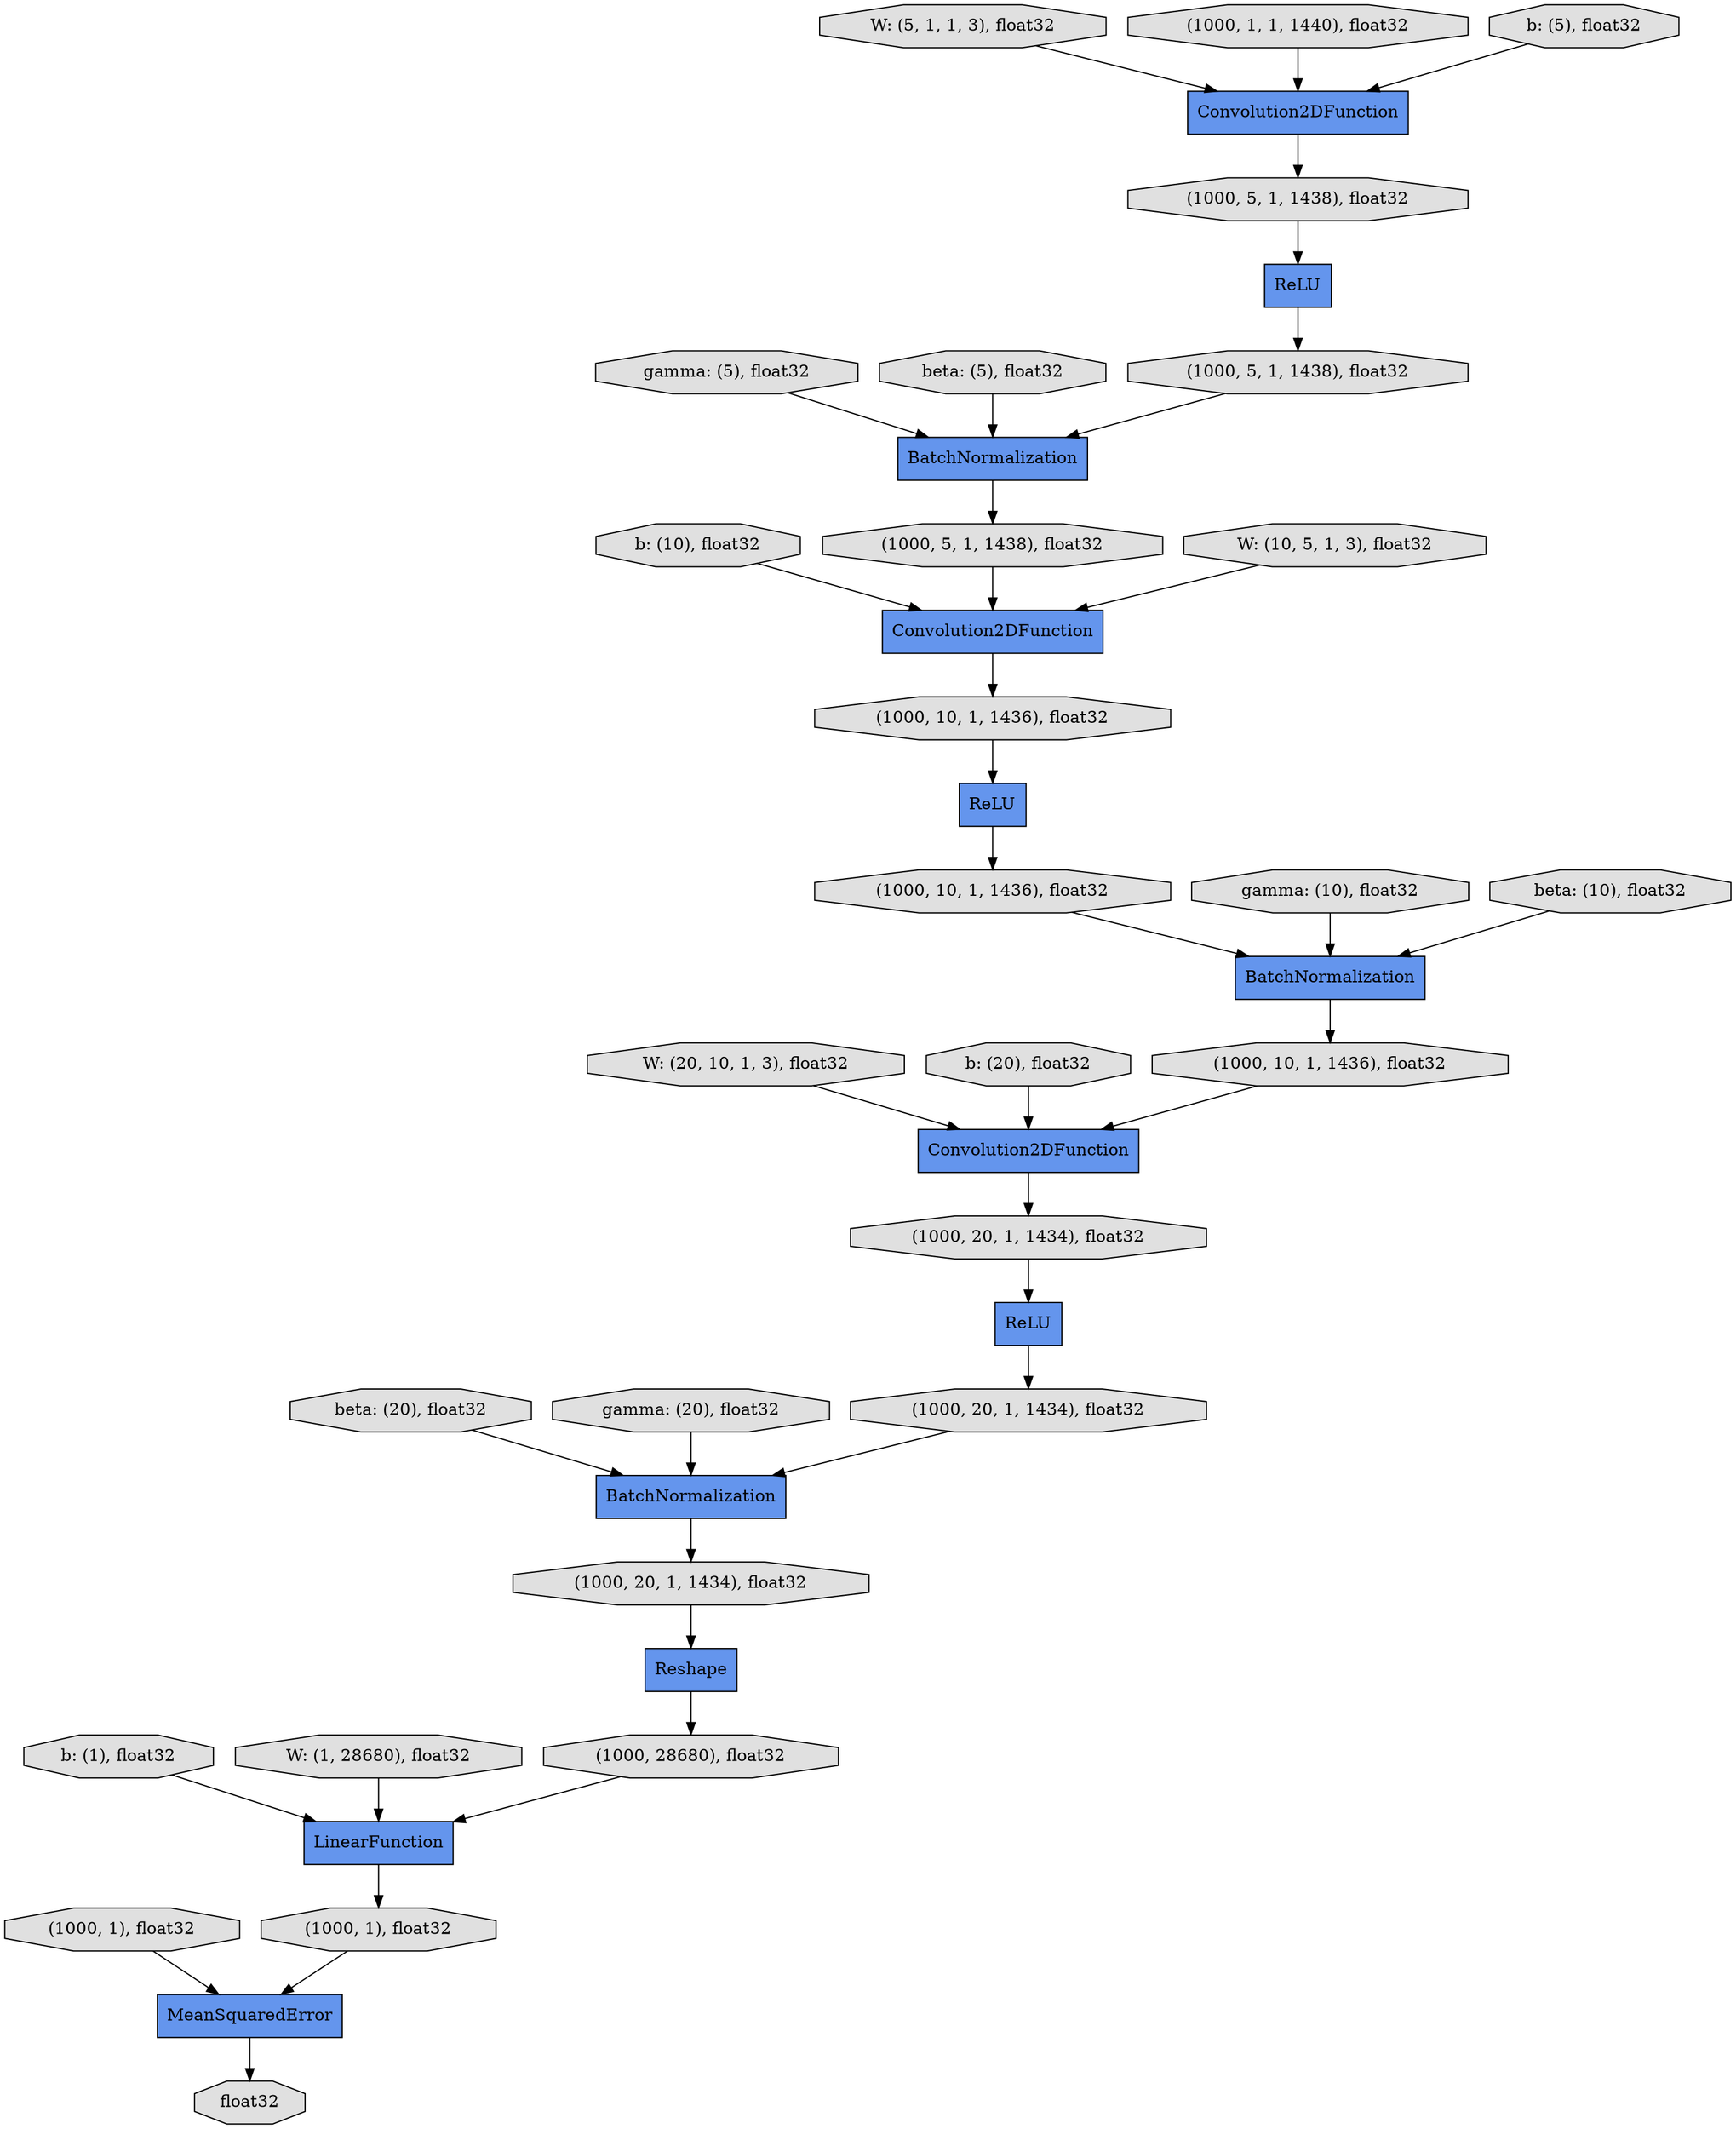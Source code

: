 digraph graphname{rankdir=TB;139696998127712 [label="ReLU",fillcolor="#6495ED",shape="record",style="filled"];139698694414464 [label="Convolution2DFunction",fillcolor="#6495ED",shape="record",style="filled"];139698073628856 [label="gamma: (5), float32",fillcolor="#E0E0E0",shape="octagon",style="filled"];139696998127880 [label="(1000, 20, 1, 1434), float32",fillcolor="#E0E0E0",shape="octagon",style="filled"];139698073700616 [label="BatchNormalization",fillcolor="#6495ED",shape="record",style="filled"];139698705346856 [label="BatchNormalization",fillcolor="#6495ED",shape="record",style="filled"];139698073674080 [label="b: (10), float32",fillcolor="#E0E0E0",shape="octagon",style="filled"];139696998127992 [label="(1000, 20, 1, 1434), float32",fillcolor="#E0E0E0",shape="octagon",style="filled"];139696998128048 [label="MeanSquaredError",fillcolor="#6495ED",shape="record",style="filled"];139699279454672 [label="Convolution2DFunction",fillcolor="#6495ED",shape="record",style="filled"];139698073700896 [label="(1000, 5, 1, 1438), float32",fillcolor="#E0E0E0",shape="octagon",style="filled"];139698073674360 [label="W: (20, 10, 1, 3), float32",fillcolor="#E0E0E0",shape="octagon",style="filled"];139698073701120 [label="ReLU",fillcolor="#6495ED",shape="record",style="filled"];139698073631600 [label="b: (20), float32",fillcolor="#E0E0E0",shape="octagon",style="filled"];139698705347528 [label="ReLU",fillcolor="#6495ED",shape="record",style="filled"];139698073674752 [label="beta: (20), float32",fillcolor="#E0E0E0",shape="octagon",style="filled"];139696998126592 [label="(1000, 10, 1, 1436), float32",fillcolor="#E0E0E0",shape="octagon",style="filled"];139696998128720 [label="Reshape",fillcolor="#6495ED",shape="record",style="filled"];139696998126760 [label="Convolution2DFunction",fillcolor="#6495ED",shape="record",style="filled"];139696998128832 [label="LinearFunction",fillcolor="#6495ED",shape="record",style="filled"];139698073631936 [label="W: (5, 1, 1, 3), float32",fillcolor="#E0E0E0",shape="octagon",style="filled"];139696998126872 [label="(1000, 10, 1, 1436), float32",fillcolor="#E0E0E0",shape="octagon",style="filled"];139698133390616 [label="beta: (5), float32",fillcolor="#E0E0E0",shape="octagon",style="filled"];139696998128944 [label="(1000, 28680), float32",fillcolor="#E0E0E0",shape="octagon",style="filled"];139698694415696 [label="gamma: (10), float32",fillcolor="#E0E0E0",shape="octagon",style="filled"];139696998126984 [label="(1000, 10, 1, 1436), float32",fillcolor="#E0E0E0",shape="octagon",style="filled"];139698074080704 [label="gamma: (20), float32",fillcolor="#E0E0E0",shape="octagon",style="filled"];139696998127040 [label="BatchNormalization",fillcolor="#6495ED",shape="record",style="filled"];139698694389656 [label="(1000, 1, 1, 1440), float32",fillcolor="#E0E0E0",shape="octagon",style="filled"];139698073630200 [label="b: (1), float32",fillcolor="#E0E0E0",shape="octagon",style="filled"];139696998129168 [label="(1000, 1), float32",fillcolor="#E0E0E0",shape="octagon",style="filled"];139696998129224 [label="(1000, 1), float32",fillcolor="#E0E0E0",shape="octagon",style="filled"];139698694389320 [label="(1000, 5, 1, 1438), float32",fillcolor="#E0E0E0",shape="octagon",style="filled"];139698073632440 [label="b: (5), float32",fillcolor="#E0E0E0",shape="octagon",style="filled"];139698074080984 [label="beta: (10), float32",fillcolor="#E0E0E0",shape="octagon",style="filled"];139698694389544 [label="(1000, 5, 1, 1438), float32",fillcolor="#E0E0E0",shape="octagon",style="filled"];139696998127544 [label="(1000, 20, 1, 1434), float32",fillcolor="#E0E0E0",shape="octagon",style="filled"];139696998129560 [label="float32",fillcolor="#E0E0E0",shape="octagon",style="filled"];139698073630648 [label="W: (1, 28680), float32",fillcolor="#E0E0E0",shape="octagon",style="filled"];139698073632720 [label="W: (10, 5, 1, 3), float32",fillcolor="#E0E0E0",shape="octagon",style="filled"];139698073701120 -> 139696998126872;139698705347528 -> 139698694389544;139698073630648 -> 139696998128832;139698074080984 -> 139698073700616;139696998128720 -> 139696998128944;139698073674360 -> 139696998126760;139698073674752 -> 139696998127040;139698133390616 -> 139698705346856;139698073700896 -> 139699279454672;139696998127992 -> 139696998128720;139696998128832 -> 139696998129168;139698073631600 -> 139696998126760;139698705346856 -> 139698073700896;139698073630200 -> 139696998128832;139696998126592 -> 139698073701120;139698073628856 -> 139698705346856;139696998126984 -> 139696998126760;139698073631936 -> 139698694414464;139698694389320 -> 139698705347528;139698073632720 -> 139699279454672;139698073632440 -> 139698694414464;139696998129168 -> 139696998128048;139696998128048 -> 139696998129560;139699279454672 -> 139696998126592;139696998127880 -> 139696998127040;139696998126760 -> 139696998127544;139698694415696 -> 139698073700616;139698073674080 -> 139699279454672;139698694389544 -> 139698705346856;139696998126872 -> 139698073700616;139698073700616 -> 139696998126984;139698694414464 -> 139698694389320;139696998127040 -> 139696998127992;139698074080704 -> 139696998127040;139696998129224 -> 139696998128048;139696998127544 -> 139696998127712;139696998128944 -> 139696998128832;139698694389656 -> 139698694414464;139696998127712 -> 139696998127880;}